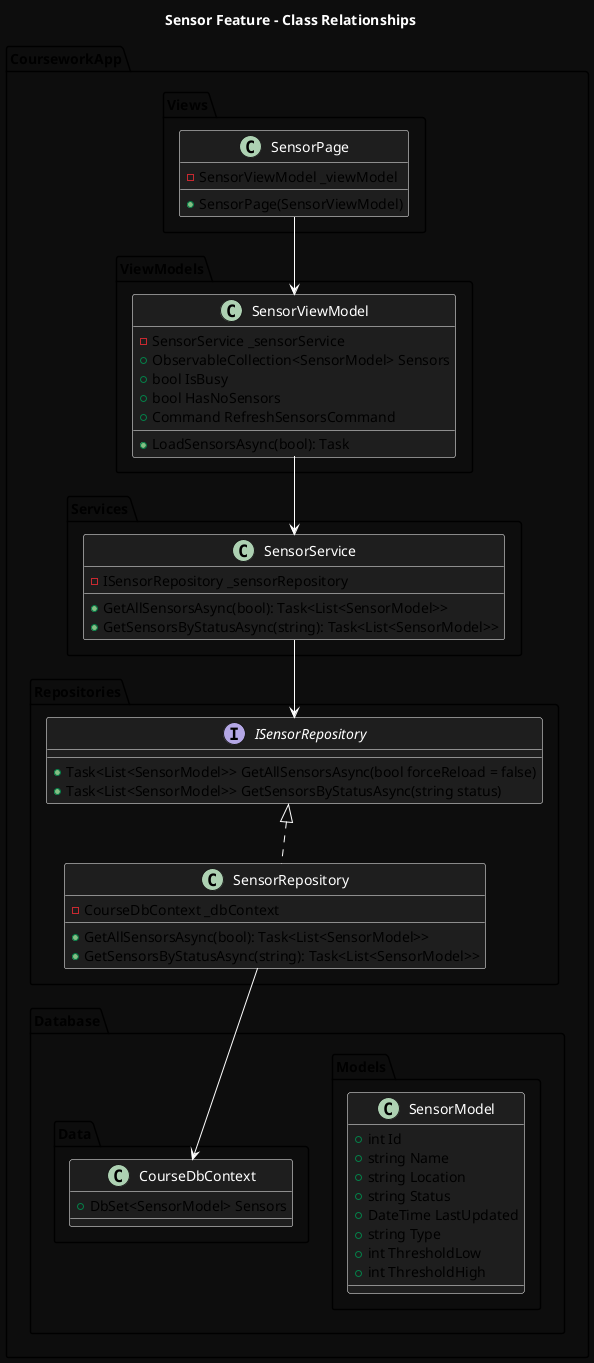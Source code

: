 @startuml Sensor Feature Structure

skinparam backgroundColor #0d0d0d
skinparam classBackgroundColor #1e1e1e
skinparam classBorderColor White
skinparam classArrowColor White
skinparam classFontColor White
skinparam ArrowColor White
skinparam ArrowFontColor White
skinparam titleFontColor White
skinparam defaultTextAlignment center
skinparam shadowing false

' Title
 title Sensor Feature - Class Relationships

package CourseworkApp.Database.Models {
  class SensorModel {
    +int Id
    +string Name
    +string Location
    +string Status
    +DateTime LastUpdated
    +string Type
    +int ThresholdLow
    +int ThresholdHigh
  }
}

package CourseworkApp.Database.Data {
  class CourseDbContext {
    +DbSet<SensorModel> Sensors
  }
}

package CourseworkApp.Repositories {
  interface ISensorRepository {
    +Task<List<SensorModel>> GetAllSensorsAsync(bool forceReload = false)
    +Task<List<SensorModel>> GetSensorsByStatusAsync(string status)
  }

  class SensorRepository {
    -CourseDbContext _dbContext
    +GetAllSensorsAsync(bool): Task<List<SensorModel>>
    +GetSensorsByStatusAsync(string): Task<List<SensorModel>>
  }

  ISensorRepository <|.. SensorRepository
  SensorRepository --> CourseDbContext
}

package CourseworkApp.Services {
  class SensorService {
    -ISensorRepository _sensorRepository
    +GetAllSensorsAsync(bool): Task<List<SensorModel>>
    +GetSensorsByStatusAsync(string): Task<List<SensorModel>>
  }

  SensorService --> ISensorRepository
}

package CourseworkApp.ViewModels {
  class SensorViewModel {
    -SensorService _sensorService
    +ObservableCollection<SensorModel> Sensors
    +bool IsBusy
    +bool HasNoSensors
    +Command RefreshSensorsCommand
    +LoadSensorsAsync(bool): Task
  }

  SensorViewModel --> SensorService
}

package CourseworkApp.Views {
  class SensorPage {
    -SensorViewModel _viewModel
    +SensorPage(SensorViewModel)
  }

  SensorPage --> SensorViewModel
}

@enduml
